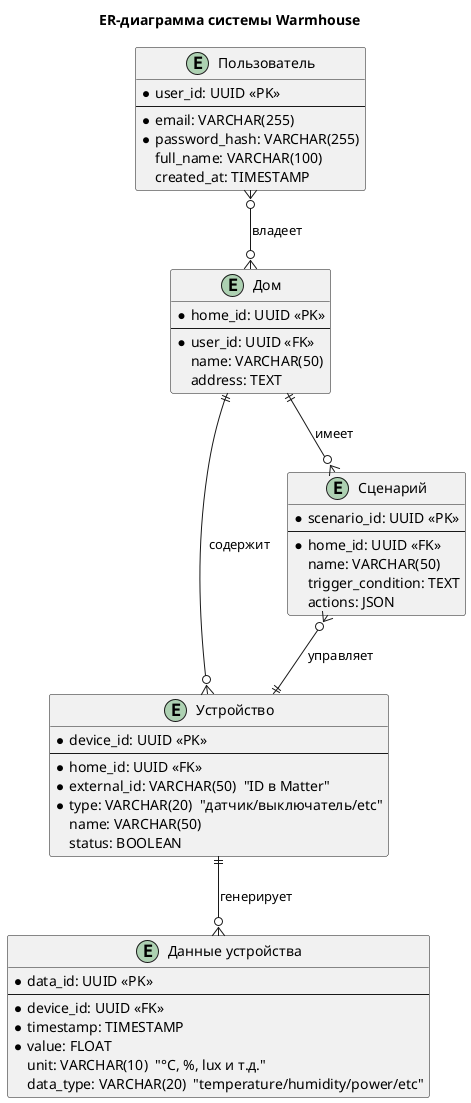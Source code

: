@startuml ER_Diagram_Warmhouse
title ER-диаграмма системы Warmhouse

' Сущности
entity "Пользователь" as User {
  *user_id: UUID <<PK>>
  --
  *email: VARCHAR(255)
  *password_hash: VARCHAR(255)
  full_name: VARCHAR(100)
  created_at: TIMESTAMP
}

entity "Дом" as Home {
  *home_id: UUID <<PK>>
  --
  *user_id: UUID <<FK>>
  name: VARCHAR(50)
  address: TEXT
}

entity "Устройство" as Device {
  *device_id: UUID <<PK>>
  --
  *home_id: UUID <<FK>>
  *external_id: VARCHAR(50)  "ID в Matter"
  *type: VARCHAR(20)  "датчик/выключатель/etc"
  name: VARCHAR(50)
  status: BOOLEAN
}

entity "Сценарий" as Scenario {
  *scenario_id: UUID <<PK>>
  --
  *home_id: UUID <<FK>>
  name: VARCHAR(50)
  trigger_condition: TEXT
  actions: JSON
}

entity "Данные устройства" as DeviceData {
  *data_id: UUID <<PK>>
  --
  *device_id: UUID <<FK>>
  *timestamp: TIMESTAMP
  *value: FLOAT
  unit: VARCHAR(10)  "°C, %, lux и т.д."
  data_type: VARCHAR(20)  "temperature/humidity/power/etc"
}

' Связи
User }o--o{ Home : "владеет"
Home ||--o{ Device : "содержит"
Home ||--o{ Scenario : "имеет"
Scenario }o--|| Device : "управляет"
Device ||--o{ DeviceData : "генерирует"

@enduml